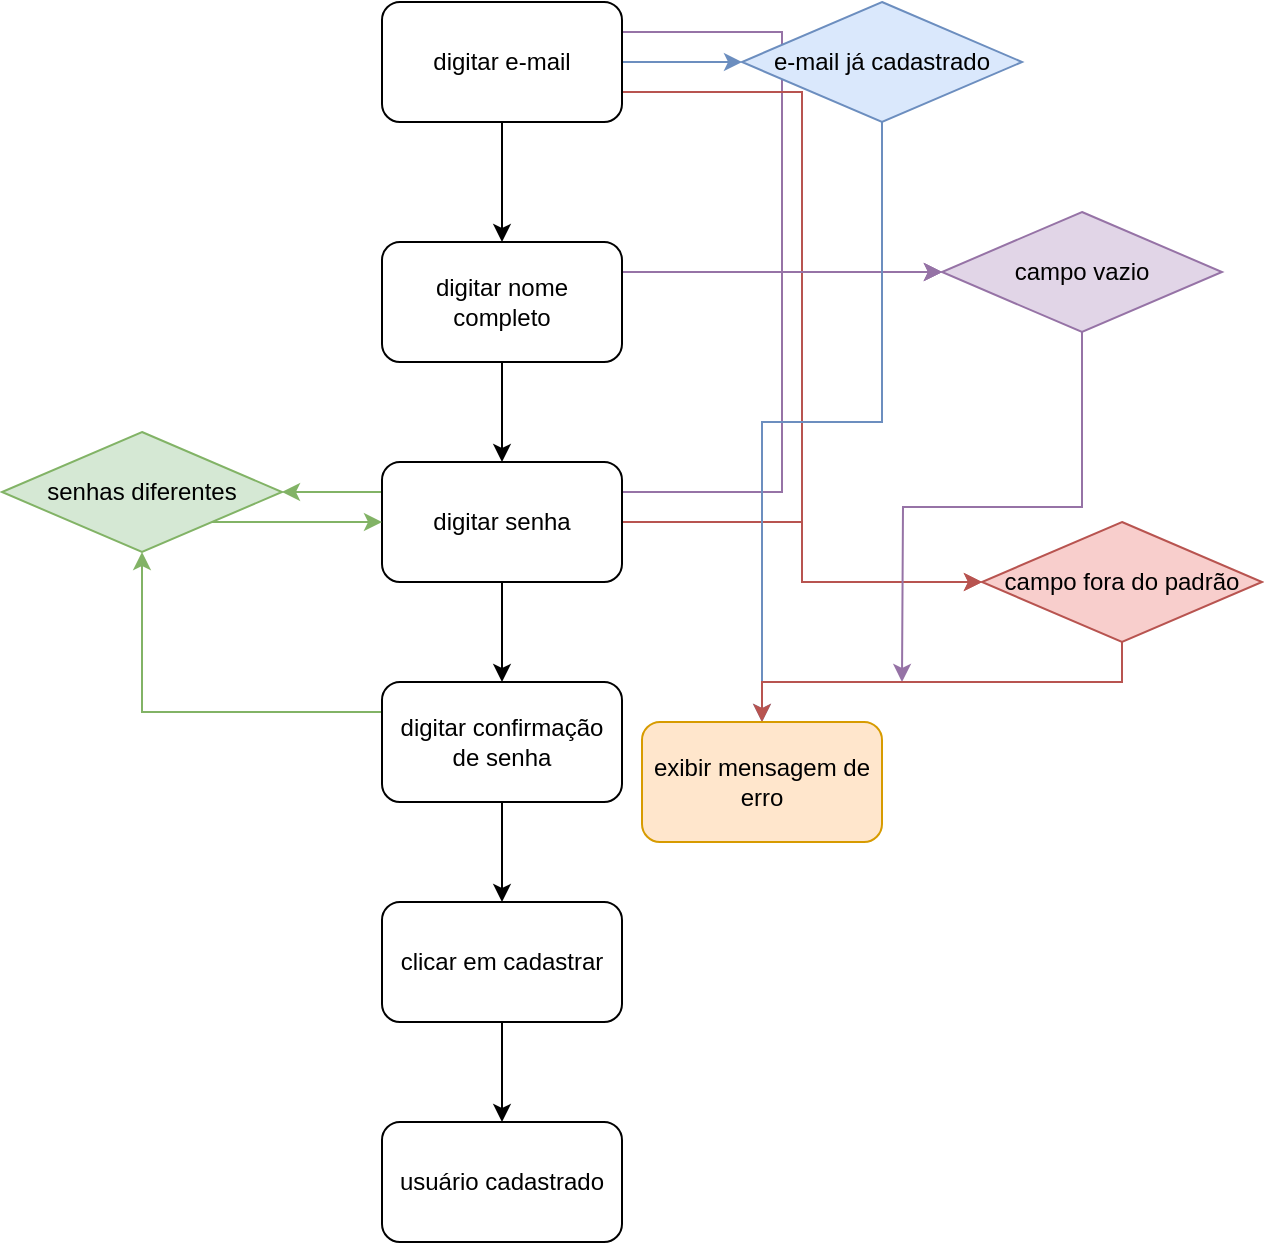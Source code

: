 <mxfile version="24.7.16">
  <diagram name="Página-1" id="qZzoa-_E-lmn7giQiTtf">
    <mxGraphModel dx="1050" dy="575" grid="1" gridSize="10" guides="1" tooltips="1" connect="1" arrows="1" fold="1" page="1" pageScale="1" pageWidth="827" pageHeight="1169" math="0" shadow="0">
      <root>
        <mxCell id="0" />
        <mxCell id="1" parent="0" />
        <mxCell id="OoEbSzyb9xaVRGmWqiv0-14" style="edgeStyle=orthogonalEdgeStyle;rounded=0;orthogonalLoop=1;jettySize=auto;html=1;exitX=1;exitY=0.25;exitDx=0;exitDy=0;entryX=0;entryY=0.5;entryDx=0;entryDy=0;fillColor=#e1d5e7;strokeColor=#9673a6;" edge="1" parent="1" source="OoEbSzyb9xaVRGmWqiv0-1" target="OoEbSzyb9xaVRGmWqiv0-13">
          <mxGeometry relative="1" as="geometry" />
        </mxCell>
        <mxCell id="OoEbSzyb9xaVRGmWqiv0-27" style="edgeStyle=orthogonalEdgeStyle;rounded=0;orthogonalLoop=1;jettySize=auto;html=1;exitX=1;exitY=0.5;exitDx=0;exitDy=0;entryX=0;entryY=0.5;entryDx=0;entryDy=0;fillColor=#dae8fc;strokeColor=#6c8ebf;" edge="1" parent="1" source="OoEbSzyb9xaVRGmWqiv0-1" target="OoEbSzyb9xaVRGmWqiv0-19">
          <mxGeometry relative="1" as="geometry" />
        </mxCell>
        <mxCell id="OoEbSzyb9xaVRGmWqiv0-35" style="edgeStyle=orthogonalEdgeStyle;rounded=0;orthogonalLoop=1;jettySize=auto;html=1;exitX=1;exitY=0.75;exitDx=0;exitDy=0;entryX=0;entryY=0.5;entryDx=0;entryDy=0;fillColor=#f8cecc;strokeColor=#b85450;" edge="1" parent="1" source="OoEbSzyb9xaVRGmWqiv0-1" target="OoEbSzyb9xaVRGmWqiv0-34">
          <mxGeometry relative="1" as="geometry" />
        </mxCell>
        <mxCell id="OoEbSzyb9xaVRGmWqiv0-44" style="edgeStyle=orthogonalEdgeStyle;rounded=0;orthogonalLoop=1;jettySize=auto;html=1;exitX=0.5;exitY=1;exitDx=0;exitDy=0;entryX=0.5;entryY=0;entryDx=0;entryDy=0;" edge="1" parent="1" source="OoEbSzyb9xaVRGmWqiv0-1" target="OoEbSzyb9xaVRGmWqiv0-2">
          <mxGeometry relative="1" as="geometry" />
        </mxCell>
        <mxCell id="OoEbSzyb9xaVRGmWqiv0-1" value="digitar e-mail" style="rounded=1;whiteSpace=wrap;html=1;" vertex="1" parent="1">
          <mxGeometry x="330" y="150" width="120" height="60" as="geometry" />
        </mxCell>
        <mxCell id="OoEbSzyb9xaVRGmWqiv0-18" style="edgeStyle=orthogonalEdgeStyle;rounded=0;orthogonalLoop=1;jettySize=auto;html=1;exitX=1;exitY=0.25;exitDx=0;exitDy=0;entryX=0;entryY=0.5;entryDx=0;entryDy=0;fillColor=#e1d5e7;strokeColor=#9673a6;" edge="1" parent="1" source="OoEbSzyb9xaVRGmWqiv0-2" target="OoEbSzyb9xaVRGmWqiv0-13">
          <mxGeometry relative="1" as="geometry" />
        </mxCell>
        <mxCell id="OoEbSzyb9xaVRGmWqiv0-45" style="edgeStyle=orthogonalEdgeStyle;rounded=0;orthogonalLoop=1;jettySize=auto;html=1;exitX=0.5;exitY=1;exitDx=0;exitDy=0;entryX=0.5;entryY=0;entryDx=0;entryDy=0;" edge="1" parent="1" source="OoEbSzyb9xaVRGmWqiv0-2" target="OoEbSzyb9xaVRGmWqiv0-4">
          <mxGeometry relative="1" as="geometry" />
        </mxCell>
        <mxCell id="OoEbSzyb9xaVRGmWqiv0-2" value="digitar nome completo" style="rounded=1;whiteSpace=wrap;html=1;" vertex="1" parent="1">
          <mxGeometry x="330" y="270" width="120" height="60" as="geometry" />
        </mxCell>
        <mxCell id="OoEbSzyb9xaVRGmWqiv0-17" style="edgeStyle=orthogonalEdgeStyle;rounded=0;orthogonalLoop=1;jettySize=auto;html=1;exitX=1;exitY=0.25;exitDx=0;exitDy=0;entryX=0;entryY=0.5;entryDx=0;entryDy=0;fillColor=#e1d5e7;strokeColor=#9673a6;" edge="1" parent="1" source="OoEbSzyb9xaVRGmWqiv0-4" target="OoEbSzyb9xaVRGmWqiv0-13">
          <mxGeometry relative="1" as="geometry" />
        </mxCell>
        <mxCell id="OoEbSzyb9xaVRGmWqiv0-36" style="edgeStyle=orthogonalEdgeStyle;rounded=0;orthogonalLoop=1;jettySize=auto;html=1;exitX=1;exitY=0.5;exitDx=0;exitDy=0;entryX=0;entryY=0.5;entryDx=0;entryDy=0;fillColor=#f8cecc;strokeColor=#b85450;" edge="1" parent="1" source="OoEbSzyb9xaVRGmWqiv0-4" target="OoEbSzyb9xaVRGmWqiv0-34">
          <mxGeometry relative="1" as="geometry" />
        </mxCell>
        <mxCell id="OoEbSzyb9xaVRGmWqiv0-42" style="edgeStyle=orthogonalEdgeStyle;rounded=0;orthogonalLoop=1;jettySize=auto;html=1;exitX=0;exitY=0.25;exitDx=0;exitDy=0;entryX=1;entryY=0.5;entryDx=0;entryDy=0;fillColor=#d5e8d4;strokeColor=#82b366;" edge="1" parent="1" source="OoEbSzyb9xaVRGmWqiv0-4" target="OoEbSzyb9xaVRGmWqiv0-38">
          <mxGeometry relative="1" as="geometry" />
        </mxCell>
        <mxCell id="OoEbSzyb9xaVRGmWqiv0-46" style="edgeStyle=orthogonalEdgeStyle;rounded=0;orthogonalLoop=1;jettySize=auto;html=1;exitX=0.5;exitY=1;exitDx=0;exitDy=0;entryX=0.5;entryY=0;entryDx=0;entryDy=0;" edge="1" parent="1" source="OoEbSzyb9xaVRGmWqiv0-4" target="OoEbSzyb9xaVRGmWqiv0-5">
          <mxGeometry relative="1" as="geometry" />
        </mxCell>
        <mxCell id="OoEbSzyb9xaVRGmWqiv0-4" value="digitar senha" style="rounded=1;whiteSpace=wrap;html=1;" vertex="1" parent="1">
          <mxGeometry x="330" y="380" width="120" height="60" as="geometry" />
        </mxCell>
        <mxCell id="OoEbSzyb9xaVRGmWqiv0-40" style="edgeStyle=orthogonalEdgeStyle;rounded=0;orthogonalLoop=1;jettySize=auto;html=1;exitX=0;exitY=0.25;exitDx=0;exitDy=0;fillColor=#d5e8d4;strokeColor=#82b366;" edge="1" parent="1" source="OoEbSzyb9xaVRGmWqiv0-5" target="OoEbSzyb9xaVRGmWqiv0-38">
          <mxGeometry relative="1" as="geometry" />
        </mxCell>
        <mxCell id="OoEbSzyb9xaVRGmWqiv0-48" style="edgeStyle=orthogonalEdgeStyle;rounded=0;orthogonalLoop=1;jettySize=auto;html=1;exitX=0.5;exitY=1;exitDx=0;exitDy=0;entryX=0.5;entryY=0;entryDx=0;entryDy=0;" edge="1" parent="1" source="OoEbSzyb9xaVRGmWqiv0-5" target="OoEbSzyb9xaVRGmWqiv0-6">
          <mxGeometry relative="1" as="geometry" />
        </mxCell>
        <mxCell id="OoEbSzyb9xaVRGmWqiv0-5" value="digitar confirmação de senha" style="rounded=1;whiteSpace=wrap;html=1;" vertex="1" parent="1">
          <mxGeometry x="330" y="490" width="120" height="60" as="geometry" />
        </mxCell>
        <mxCell id="OoEbSzyb9xaVRGmWqiv0-49" style="edgeStyle=orthogonalEdgeStyle;rounded=0;orthogonalLoop=1;jettySize=auto;html=1;exitX=0.5;exitY=1;exitDx=0;exitDy=0;entryX=0.5;entryY=0;entryDx=0;entryDy=0;" edge="1" parent="1" source="OoEbSzyb9xaVRGmWqiv0-6" target="OoEbSzyb9xaVRGmWqiv0-47">
          <mxGeometry relative="1" as="geometry" />
        </mxCell>
        <mxCell id="OoEbSzyb9xaVRGmWqiv0-6" value="clicar em cadastrar" style="rounded=1;whiteSpace=wrap;html=1;" vertex="1" parent="1">
          <mxGeometry x="330" y="600" width="120" height="60" as="geometry" />
        </mxCell>
        <mxCell id="OoEbSzyb9xaVRGmWqiv0-53" style="edgeStyle=orthogonalEdgeStyle;rounded=0;orthogonalLoop=1;jettySize=auto;html=1;exitX=0.5;exitY=1;exitDx=0;exitDy=0;fillColor=#e1d5e7;strokeColor=#9673a6;" edge="1" parent="1" source="OoEbSzyb9xaVRGmWqiv0-13">
          <mxGeometry relative="1" as="geometry">
            <mxPoint x="590" y="490" as="targetPoint" />
          </mxGeometry>
        </mxCell>
        <mxCell id="OoEbSzyb9xaVRGmWqiv0-13" value="campo vazio" style="rhombus;whiteSpace=wrap;html=1;fillColor=#e1d5e7;strokeColor=#9673a6;" vertex="1" parent="1">
          <mxGeometry x="610" y="255" width="140" height="60" as="geometry" />
        </mxCell>
        <mxCell id="OoEbSzyb9xaVRGmWqiv0-54" style="edgeStyle=orthogonalEdgeStyle;rounded=0;orthogonalLoop=1;jettySize=auto;html=1;exitX=0.5;exitY=1;exitDx=0;exitDy=0;entryX=0.5;entryY=0;entryDx=0;entryDy=0;fillColor=#dae8fc;strokeColor=#6c8ebf;" edge="1" parent="1" source="OoEbSzyb9xaVRGmWqiv0-19" target="OoEbSzyb9xaVRGmWqiv0-50">
          <mxGeometry relative="1" as="geometry" />
        </mxCell>
        <mxCell id="OoEbSzyb9xaVRGmWqiv0-19" value="e-mail já cadastrado" style="rhombus;whiteSpace=wrap;html=1;fillColor=#dae8fc;strokeColor=#6c8ebf;" vertex="1" parent="1">
          <mxGeometry x="510" y="150" width="140" height="60" as="geometry" />
        </mxCell>
        <mxCell id="OoEbSzyb9xaVRGmWqiv0-51" style="edgeStyle=orthogonalEdgeStyle;rounded=0;orthogonalLoop=1;jettySize=auto;html=1;exitX=0.5;exitY=1;exitDx=0;exitDy=0;entryX=0.5;entryY=0;entryDx=0;entryDy=0;fillColor=#f8cecc;strokeColor=#b85450;" edge="1" parent="1" source="OoEbSzyb9xaVRGmWqiv0-34" target="OoEbSzyb9xaVRGmWqiv0-50">
          <mxGeometry relative="1" as="geometry" />
        </mxCell>
        <mxCell id="OoEbSzyb9xaVRGmWqiv0-34" value="campo fora do padrão" style="rhombus;whiteSpace=wrap;html=1;fillColor=#f8cecc;strokeColor=#b85450;" vertex="1" parent="1">
          <mxGeometry x="630" y="410" width="140" height="60" as="geometry" />
        </mxCell>
        <mxCell id="OoEbSzyb9xaVRGmWqiv0-43" style="edgeStyle=orthogonalEdgeStyle;rounded=0;orthogonalLoop=1;jettySize=auto;html=1;exitX=1;exitY=1;exitDx=0;exitDy=0;entryX=0;entryY=0.5;entryDx=0;entryDy=0;fillColor=#d5e8d4;strokeColor=#82b366;" edge="1" parent="1" source="OoEbSzyb9xaVRGmWqiv0-38" target="OoEbSzyb9xaVRGmWqiv0-4">
          <mxGeometry relative="1" as="geometry" />
        </mxCell>
        <mxCell id="OoEbSzyb9xaVRGmWqiv0-38" value="senhas diferentes" style="rhombus;whiteSpace=wrap;html=1;fillColor=#d5e8d4;strokeColor=#82b366;" vertex="1" parent="1">
          <mxGeometry x="140" y="365" width="140" height="60" as="geometry" />
        </mxCell>
        <mxCell id="OoEbSzyb9xaVRGmWqiv0-47" value="usuário cadastrado" style="rounded=1;whiteSpace=wrap;html=1;" vertex="1" parent="1">
          <mxGeometry x="330" y="710" width="120" height="60" as="geometry" />
        </mxCell>
        <mxCell id="OoEbSzyb9xaVRGmWqiv0-50" value="exibir mensagem de erro" style="rounded=1;whiteSpace=wrap;html=1;fillColor=#ffe6cc;strokeColor=#d79b00;" vertex="1" parent="1">
          <mxGeometry x="460" y="510" width="120" height="60" as="geometry" />
        </mxCell>
      </root>
    </mxGraphModel>
  </diagram>
</mxfile>
